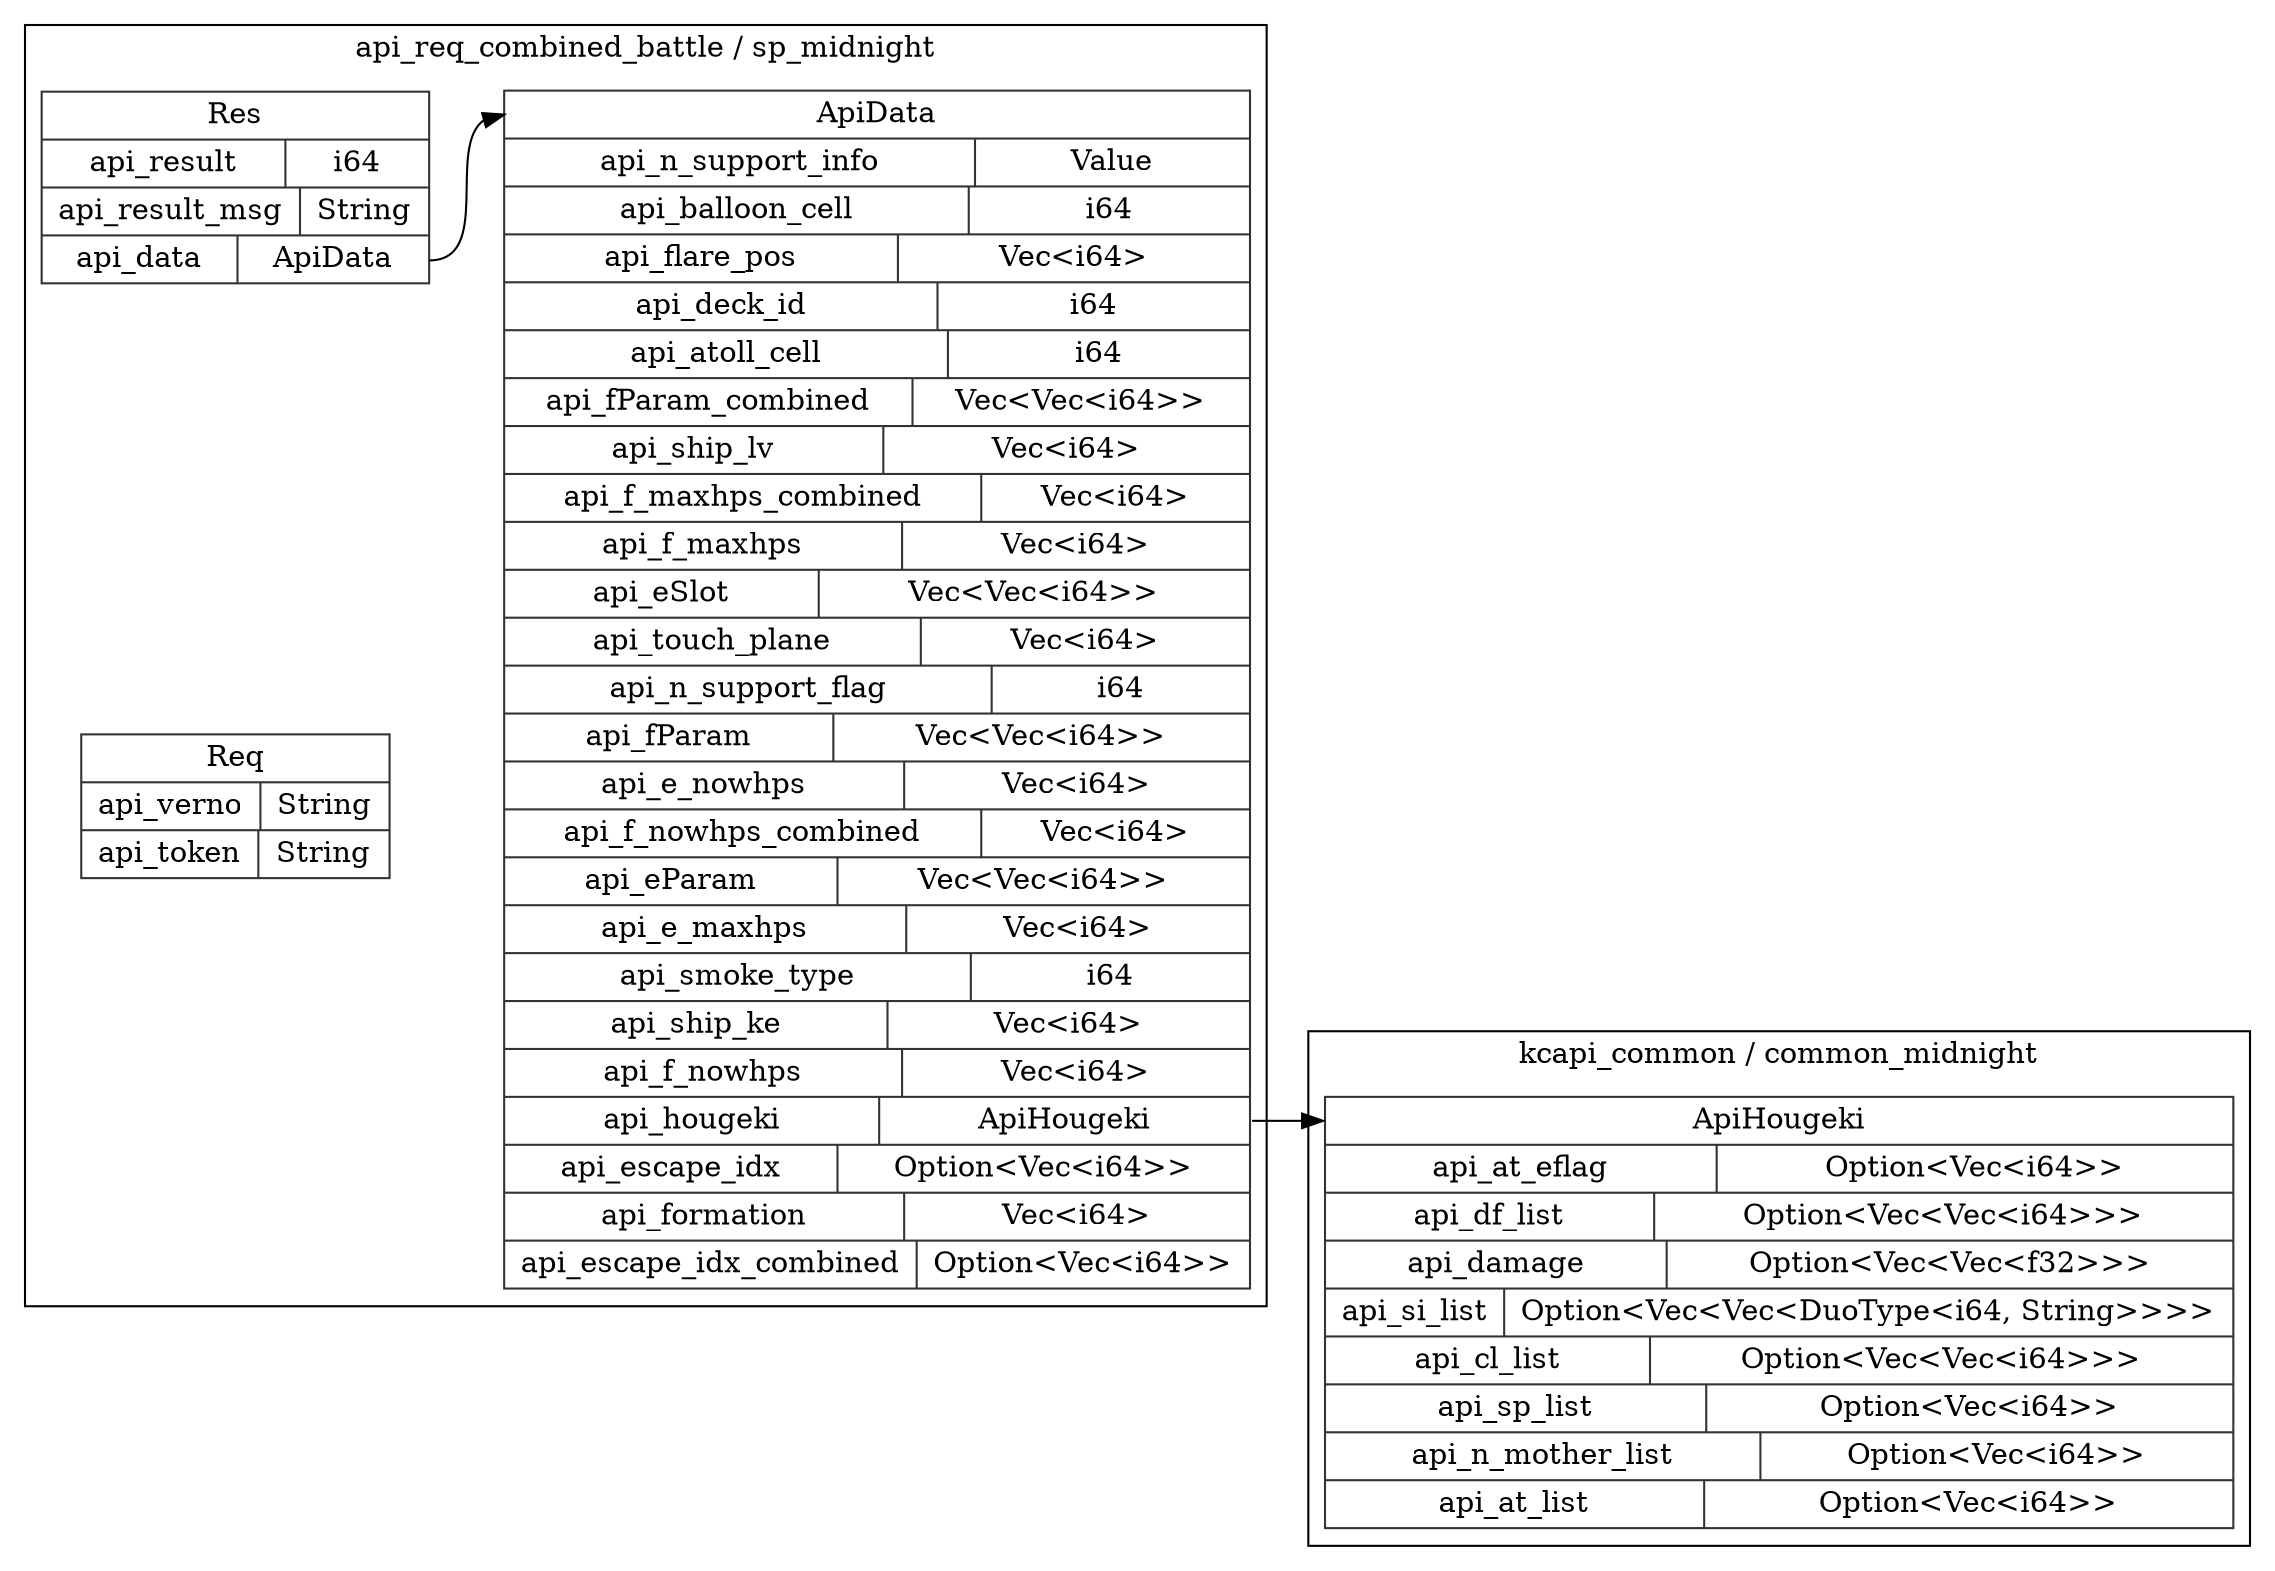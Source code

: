 digraph {
  rankdir=LR;
  subgraph cluster_0 {
    label="api_req_combined_battle / sp_midnight";
    node [style="filled", color=white, style="solid", color=gray20];
    api_req_combined_battle__sp_midnight__Res [label="<Res> Res  | { api_result | <api_result> i64 } | { api_result_msg | <api_result_msg> String } | { api_data | <api_data> ApiData }", shape=record];
    api_req_combined_battle__sp_midnight__ApiData;
    api_req_combined_battle__sp_midnight__Res:api_data:e -> api_req_combined_battle__sp_midnight__ApiData:ApiData:w;
    api_req_combined_battle__sp_midnight__Req [label="<Req> Req  | { api_verno | <api_verno> String } | { api_token | <api_token> String }", shape=record];
    api_req_combined_battle__sp_midnight__ApiData [label="<ApiData> ApiData  | { api_n_support_info | <api_n_support_info> Value } | { api_balloon_cell | <api_balloon_cell> i64 } | { api_flare_pos | <api_flare_pos> Vec\<i64\> } | { api_deck_id | <api_deck_id> i64 } | { api_atoll_cell | <api_atoll_cell> i64 } | { api_fParam_combined | <api_fParam_combined> Vec\<Vec\<i64\>\> } | { api_ship_lv | <api_ship_lv> Vec\<i64\> } | { api_f_maxhps_combined | <api_f_maxhps_combined> Vec\<i64\> } | { api_f_maxhps | <api_f_maxhps> Vec\<i64\> } | { api_eSlot | <api_eSlot> Vec\<Vec\<i64\>\> } | { api_touch_plane | <api_touch_plane> Vec\<i64\> } | { api_n_support_flag | <api_n_support_flag> i64 } | { api_fParam | <api_fParam> Vec\<Vec\<i64\>\> } | { api_e_nowhps | <api_e_nowhps> Vec\<i64\> } | { api_f_nowhps_combined | <api_f_nowhps_combined> Vec\<i64\> } | { api_eParam | <api_eParam> Vec\<Vec\<i64\>\> } | { api_e_maxhps | <api_e_maxhps> Vec\<i64\> } | { api_smoke_type | <api_smoke_type> i64 } | { api_ship_ke | <api_ship_ke> Vec\<i64\> } | { api_f_nowhps | <api_f_nowhps> Vec\<i64\> } | { api_hougeki | <api_hougeki> ApiHougeki } | { api_escape_idx | <api_escape_idx> Option\<Vec\<i64\>\> } | { api_formation | <api_formation> Vec\<i64\> } | { api_escape_idx_combined | <api_escape_idx_combined> Option\<Vec\<i64\>\> }", shape=record];
  }
  subgraph cluster_1 {
    label="kcapi_common / common_midnight";
    node [style="filled", color=white, style="solid", color=gray20];
    kcapi_common__common_midnight__ApiHougeki [label="<ApiHougeki> ApiHougeki  | { api_at_eflag | <api_at_eflag> Option\<Vec\<i64\>\> } | { api_df_list | <api_df_list> Option\<Vec\<Vec\<i64\>\>\> } | { api_damage | <api_damage> Option\<Vec\<Vec\<f32\>\>\> } | { api_si_list | <api_si_list> Option\<Vec\<Vec\<DuoType\<i64, String\>\>\>\> } | { api_cl_list | <api_cl_list> Option\<Vec\<Vec\<i64\>\>\> } | { api_sp_list | <api_sp_list> Option\<Vec\<i64\>\> } | { api_n_mother_list | <api_n_mother_list> Option\<Vec\<i64\>\> } | { api_at_list | <api_at_list> Option\<Vec\<i64\>\> }", shape=record];
  }
  api_req_combined_battle__sp_midnight__ApiData:api_hougeki:e -> kcapi_common__common_midnight__ApiHougeki:ApiHougeki:w;
}
